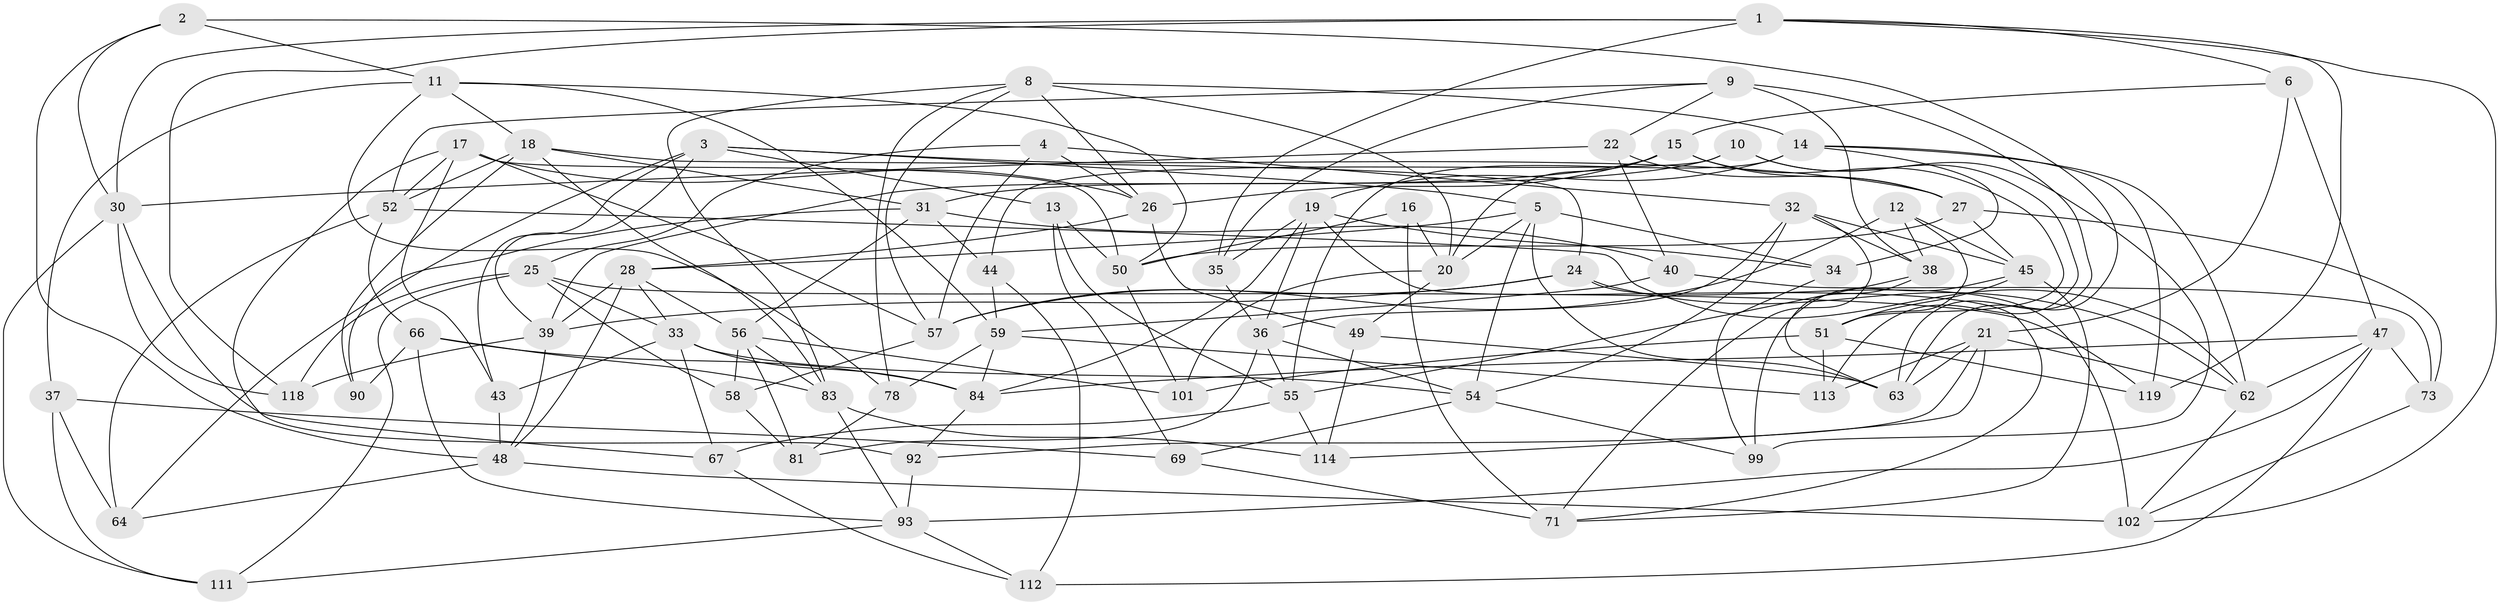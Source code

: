 // Generated by graph-tools (version 1.1) at 2025/52/02/27/25 19:52:34]
// undirected, 76 vertices, 192 edges
graph export_dot {
graph [start="1"]
  node [color=gray90,style=filled];
  1 [super="+42"];
  2;
  3 [super="+7"];
  4;
  5 [super="+82"];
  6;
  8 [super="+117"];
  9 [super="+100"];
  10;
  11 [super="+96"];
  12;
  13;
  14 [super="+88"];
  15 [super="+29"];
  16;
  17 [super="+53"];
  18 [super="+23"];
  19 [super="+106"];
  20 [super="+74"];
  21 [super="+70"];
  22;
  24 [super="+95"];
  25 [super="+46"];
  26 [super="+104"];
  27 [super="+89"];
  28 [super="+41"];
  30 [super="+120"];
  31 [super="+109"];
  32 [super="+61"];
  33 [super="+80"];
  34;
  35;
  36 [super="+105"];
  37;
  38 [super="+87"];
  39 [super="+98"];
  40;
  43;
  44;
  45 [super="+108"];
  47 [super="+91"];
  48 [super="+76"];
  49;
  50 [super="+60"];
  51 [super="+77"];
  52 [super="+110"];
  54 [super="+116"];
  55 [super="+85"];
  56 [super="+79"];
  57 [super="+65"];
  58;
  59 [super="+68"];
  62 [super="+75"];
  63 [super="+107"];
  64;
  66 [super="+94"];
  67;
  69;
  71 [super="+72"];
  73;
  78;
  81;
  83 [super="+86"];
  84 [super="+103"];
  90;
  92;
  93 [super="+97"];
  99;
  101;
  102 [super="+115"];
  111;
  112;
  113;
  114;
  118;
  119;
  1 -- 6;
  1 -- 118;
  1 -- 35;
  1 -- 30;
  1 -- 119;
  1 -- 102;
  2 -- 63;
  2 -- 30;
  2 -- 48;
  2 -- 11;
  3 -- 64;
  3 -- 39;
  3 -- 43;
  3 -- 27;
  3 -- 13;
  3 -- 5;
  4 -- 26;
  4 -- 25;
  4 -- 57;
  4 -- 32;
  5 -- 20;
  5 -- 28;
  5 -- 63;
  5 -- 34;
  5 -- 54;
  6 -- 21;
  6 -- 15;
  6 -- 47;
  8 -- 26;
  8 -- 78;
  8 -- 14;
  8 -- 83;
  8 -- 57;
  8 -- 20;
  9 -- 35;
  9 -- 52;
  9 -- 63;
  9 -- 38 [weight=2];
  9 -- 22;
  10 -- 44;
  10 -- 113;
  10 -- 99;
  10 -- 31;
  11 -- 18;
  11 -- 37;
  11 -- 59;
  11 -- 78;
  11 -- 50;
  12 -- 57;
  12 -- 51;
  12 -- 38;
  12 -- 45;
  13 -- 69;
  13 -- 55;
  13 -- 50;
  14 -- 55;
  14 -- 34;
  14 -- 119;
  14 -- 62;
  14 -- 19;
  15 -- 51;
  15 -- 20;
  15 -- 39;
  15 -- 27;
  15 -- 26;
  16 -- 71 [weight=2];
  16 -- 50;
  16 -- 20;
  17 -- 50;
  17 -- 92;
  17 -- 26;
  17 -- 43;
  17 -- 52;
  17 -- 57;
  18 -- 90;
  18 -- 24;
  18 -- 83;
  18 -- 52;
  18 -- 31;
  19 -- 35;
  19 -- 34;
  19 -- 71;
  19 -- 36;
  19 -- 84;
  20 -- 101;
  20 -- 49;
  21 -- 63;
  21 -- 113;
  21 -- 114;
  21 -- 92;
  21 -- 62;
  22 -- 40;
  22 -- 27;
  22 -- 30;
  24 -- 102 [weight=2];
  24 -- 57;
  24 -- 39;
  24 -- 62;
  25 -- 118;
  25 -- 33;
  25 -- 58;
  25 -- 119;
  25 -- 111;
  26 -- 28;
  26 -- 49;
  27 -- 73;
  27 -- 50;
  27 -- 45;
  28 -- 56;
  28 -- 48;
  28 -- 33;
  28 -- 39;
  30 -- 67;
  30 -- 118;
  30 -- 111;
  31 -- 56;
  31 -- 44;
  31 -- 40;
  31 -- 90;
  32 -- 71;
  32 -- 38;
  32 -- 45;
  32 -- 36;
  32 -- 54;
  33 -- 67;
  33 -- 43;
  33 -- 54;
  33 -- 84;
  34 -- 99;
  35 -- 36;
  36 -- 54;
  36 -- 55;
  36 -- 81;
  37 -- 111;
  37 -- 69;
  37 -- 64;
  38 -- 63;
  38 -- 55;
  39 -- 48;
  39 -- 118;
  40 -- 73;
  40 -- 59;
  43 -- 48;
  44 -- 112;
  44 -- 59;
  45 -- 71;
  45 -- 99;
  45 -- 51;
  47 -- 84;
  47 -- 112;
  47 -- 73;
  47 -- 93;
  47 -- 62;
  48 -- 64;
  48 -- 102;
  49 -- 114;
  49 -- 63;
  50 -- 101;
  51 -- 113;
  51 -- 101;
  51 -- 119;
  52 -- 64;
  52 -- 66;
  52 -- 62;
  54 -- 69;
  54 -- 99;
  55 -- 114;
  55 -- 67;
  56 -- 83;
  56 -- 101;
  56 -- 81;
  56 -- 58;
  57 -- 58;
  58 -- 81;
  59 -- 113;
  59 -- 84;
  59 -- 78;
  62 -- 102;
  66 -- 90 [weight=2];
  66 -- 83;
  66 -- 84;
  66 -- 93;
  67 -- 112;
  69 -- 71;
  73 -- 102;
  78 -- 81;
  83 -- 114;
  83 -- 93;
  84 -- 92;
  92 -- 93;
  93 -- 112;
  93 -- 111;
}

